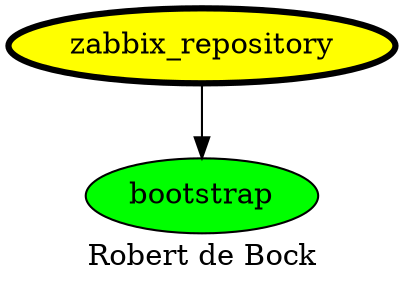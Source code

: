 digraph PhiloDilemma {
  label = "Robert de Bock" ;
  overlap=false
  {
    bootstrap [fillcolor=green style=filled]
    zabbix_repository [fillcolor=yellow style=filled penwidth=3]
  }
  zabbix_repository -> bootstrap
}
